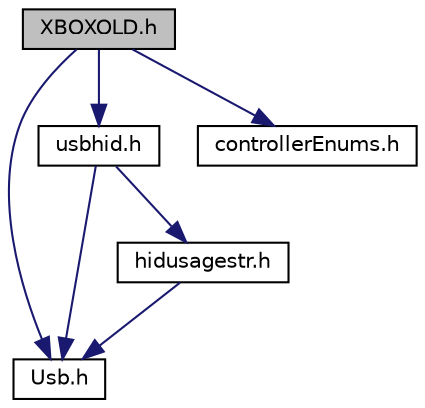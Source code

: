 digraph "XBOXOLD.h"
{
  edge [fontname="Helvetica",fontsize="10",labelfontname="Helvetica",labelfontsize="10"];
  node [fontname="Helvetica",fontsize="10",shape=record];
  Node1 [label="XBOXOLD.h",height=0.2,width=0.4,color="black", fillcolor="grey75", style="filled" fontcolor="black"];
  Node1 -> Node2 [color="midnightblue",fontsize="10",style="solid",fontname="Helvetica"];
  Node2 [label="Usb.h",height=0.2,width=0.4,color="black", fillcolor="white", style="filled",URL="$_usb_8h.html"];
  Node1 -> Node3 [color="midnightblue",fontsize="10",style="solid",fontname="Helvetica"];
  Node3 [label="usbhid.h",height=0.2,width=0.4,color="black", fillcolor="white", style="filled",URL="$usbhid_8h.html"];
  Node3 -> Node2 [color="midnightblue",fontsize="10",style="solid",fontname="Helvetica"];
  Node3 -> Node4 [color="midnightblue",fontsize="10",style="solid",fontname="Helvetica"];
  Node4 [label="hidusagestr.h",height=0.2,width=0.4,color="black", fillcolor="white", style="filled",URL="$hidusagestr_8h.html"];
  Node4 -> Node2 [color="midnightblue",fontsize="10",style="solid",fontname="Helvetica"];
  Node1 -> Node5 [color="midnightblue",fontsize="10",style="solid",fontname="Helvetica"];
  Node5 [label="controllerEnums.h",height=0.2,width=0.4,color="black", fillcolor="white", style="filled",URL="$controller_enums_8h.html"];
}
